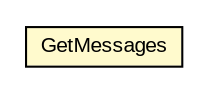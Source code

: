 #!/usr/local/bin/dot
#
# Class diagram 
# Generated by UMLGraph version R5_6-24-gf6e263 (http://www.umlgraph.org/)
#

digraph G {
	edge [fontname="arial",fontsize=10,labelfontname="arial",labelfontsize=10];
	node [fontname="arial",fontsize=10,shape=plaintext];
	nodesep=0.25;
	ranksep=0.5;
	// org.oasis_open.docs.wsn.b_2.GetMessages
	c525395 [label=<<table title="org.oasis_open.docs.wsn.b_2.GetMessages" border="0" cellborder="1" cellspacing="0" cellpadding="2" port="p" bgcolor="lemonChiffon" href="./GetMessages.html">
		<tr><td><table border="0" cellspacing="0" cellpadding="1">
<tr><td align="center" balign="center"> GetMessages </td></tr>
		</table></td></tr>
		</table>>, URL="./GetMessages.html", fontname="arial", fontcolor="black", fontsize=10.0];
}

